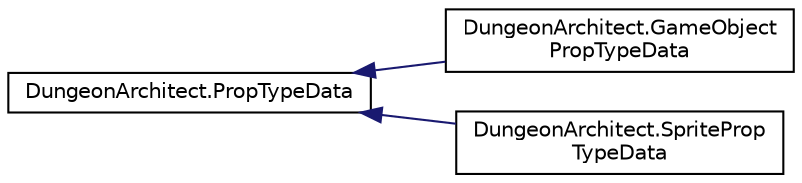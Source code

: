 digraph "Graphical Class Hierarchy"
{
  edge [fontname="Helvetica",fontsize="10",labelfontname="Helvetica",labelfontsize="10"];
  node [fontname="Helvetica",fontsize="10",shape=record];
  rankdir="LR";
  Node1 [label="DungeonArchitect.PropTypeData",height=0.2,width=0.4,color="black", fillcolor="white", style="filled",URL="$class_dungeon_architect_1_1_prop_type_data.html",tooltip="The data structure to hold information about a single node in the asset file "];
  Node1 -> Node2 [dir="back",color="midnightblue",fontsize="10",style="solid",fontname="Helvetica"];
  Node2 [label="DungeonArchitect.GameObject\lPropTypeData",height=0.2,width=0.4,color="black", fillcolor="white", style="filled",URL="$class_dungeon_architect_1_1_game_object_prop_type_data.html",tooltip="Game Object node data asset attributes "];
  Node1 -> Node3 [dir="back",color="midnightblue",fontsize="10",style="solid",fontname="Helvetica"];
  Node3 [label="DungeonArchitect.SpriteProp\lTypeData",height=0.2,width=0.4,color="black", fillcolor="white", style="filled",URL="$class_dungeon_architect_1_1_sprite_prop_type_data.html",tooltip="Sprite node data asset attributes "];
}
